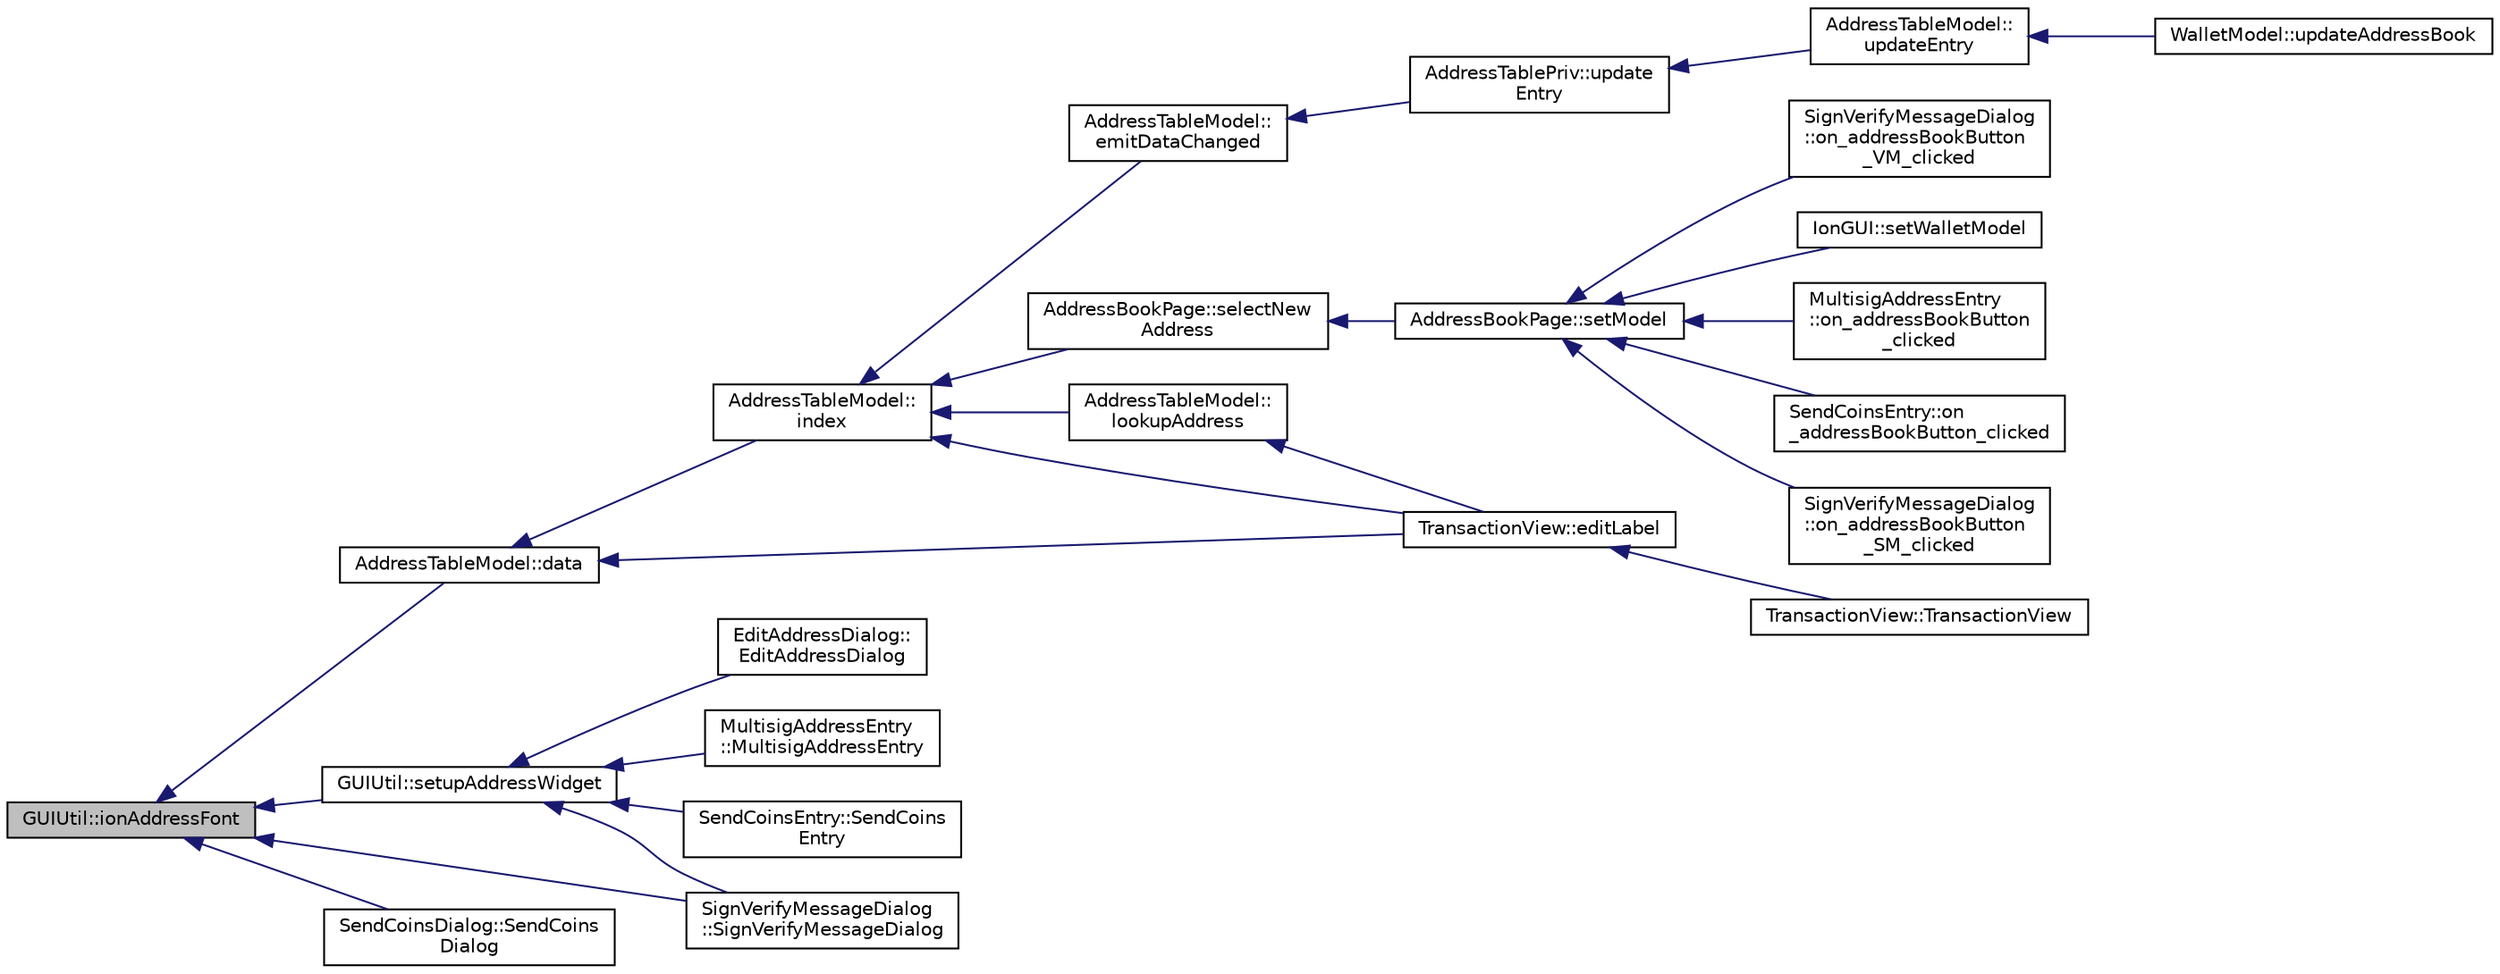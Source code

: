 digraph "GUIUtil::ionAddressFont"
{
  edge [fontname="Helvetica",fontsize="10",labelfontname="Helvetica",labelfontsize="10"];
  node [fontname="Helvetica",fontsize="10",shape=record];
  rankdir="LR";
  Node154 [label="GUIUtil::ionAddressFont",height=0.2,width=0.4,color="black", fillcolor="grey75", style="filled", fontcolor="black"];
  Node154 -> Node155 [dir="back",color="midnightblue",fontsize="10",style="solid",fontname="Helvetica"];
  Node155 [label="AddressTableModel::data",height=0.2,width=0.4,color="black", fillcolor="white", style="filled",URL="$d9/ded/class_address_table_model.html#a79b07007c147962c0119310ebd4931c1"];
  Node155 -> Node156 [dir="back",color="midnightblue",fontsize="10",style="solid",fontname="Helvetica"];
  Node156 [label="AddressTableModel::\lindex",height=0.2,width=0.4,color="black", fillcolor="white", style="filled",URL="$d9/ded/class_address_table_model.html#a74e9123471948255f87271c823c82854"];
  Node156 -> Node157 [dir="back",color="midnightblue",fontsize="10",style="solid",fontname="Helvetica"];
  Node157 [label="AddressBookPage::selectNew\lAddress",height=0.2,width=0.4,color="black", fillcolor="white", style="filled",URL="$d3/d4a/class_address_book_page.html#a94958ad9ed9564af6480eb905fa91393",tooltip="New entry/entries were added to address table. "];
  Node157 -> Node158 [dir="back",color="midnightblue",fontsize="10",style="solid",fontname="Helvetica"];
  Node158 [label="AddressBookPage::setModel",height=0.2,width=0.4,color="black", fillcolor="white", style="filled",URL="$d3/d4a/class_address_book_page.html#a1282cda9cb0300ee04c472ec4c9949f3"];
  Node158 -> Node159 [dir="back",color="midnightblue",fontsize="10",style="solid",fontname="Helvetica"];
  Node159 [label="IonGUI::setWalletModel",height=0.2,width=0.4,color="black", fillcolor="white", style="filled",URL="$dc/d0b/class_ion_g_u_i.html#a37f87db65498b036d387c705a749c45d",tooltip="Set the wallet model. "];
  Node158 -> Node160 [dir="back",color="midnightblue",fontsize="10",style="solid",fontname="Helvetica"];
  Node160 [label="MultisigAddressEntry\l::on_addressBookButton\l_clicked",height=0.2,width=0.4,color="black", fillcolor="white", style="filled",URL="$da/d39/class_multisig_address_entry.html#a6077acfd02d628465478c463c3024e6e"];
  Node158 -> Node161 [dir="back",color="midnightblue",fontsize="10",style="solid",fontname="Helvetica"];
  Node161 [label="SendCoinsEntry::on\l_addressBookButton_clicked",height=0.2,width=0.4,color="black", fillcolor="white", style="filled",URL="$d0/dbc/class_send_coins_entry.html#ac661741d286d9f3db32f78bd22125cb0"];
  Node158 -> Node162 [dir="back",color="midnightblue",fontsize="10",style="solid",fontname="Helvetica"];
  Node162 [label="SignVerifyMessageDialog\l::on_addressBookButton\l_SM_clicked",height=0.2,width=0.4,color="black", fillcolor="white", style="filled",URL="$d1/d26/class_sign_verify_message_dialog.html#a792a3bd647958c8ae74286c5ab3cf205"];
  Node158 -> Node163 [dir="back",color="midnightblue",fontsize="10",style="solid",fontname="Helvetica"];
  Node163 [label="SignVerifyMessageDialog\l::on_addressBookButton\l_VM_clicked",height=0.2,width=0.4,color="black", fillcolor="white", style="filled",URL="$d1/d26/class_sign_verify_message_dialog.html#a90ceb00084c68da5e9c481ba0841d976"];
  Node156 -> Node164 [dir="back",color="midnightblue",fontsize="10",style="solid",fontname="Helvetica"];
  Node164 [label="AddressTableModel::\llookupAddress",height=0.2,width=0.4,color="black", fillcolor="white", style="filled",URL="$d9/ded/class_address_table_model.html#a0beb94d838781d9055e393b37bf68f83"];
  Node164 -> Node165 [dir="back",color="midnightblue",fontsize="10",style="solid",fontname="Helvetica"];
  Node165 [label="TransactionView::editLabel",height=0.2,width=0.4,color="black", fillcolor="white", style="filled",URL="$d2/d2c/class_transaction_view.html#a18817639384e53f94fc1ad956d7263d9"];
  Node165 -> Node166 [dir="back",color="midnightblue",fontsize="10",style="solid",fontname="Helvetica"];
  Node166 [label="TransactionView::TransactionView",height=0.2,width=0.4,color="black", fillcolor="white", style="filled",URL="$d2/d2c/class_transaction_view.html#a0c5e8b90206b4e8b8bf68dd7e319798f"];
  Node156 -> Node167 [dir="back",color="midnightblue",fontsize="10",style="solid",fontname="Helvetica"];
  Node167 [label="AddressTableModel::\lemitDataChanged",height=0.2,width=0.4,color="black", fillcolor="white", style="filled",URL="$d9/ded/class_address_table_model.html#a42cbcc82a8752c4af3b75fd62e8c7a40",tooltip="Notify listeners that data changed. "];
  Node167 -> Node168 [dir="back",color="midnightblue",fontsize="10",style="solid",fontname="Helvetica"];
  Node168 [label="AddressTablePriv::update\lEntry",height=0.2,width=0.4,color="black", fillcolor="white", style="filled",URL="$de/dba/class_address_table_priv.html#aa0e92b8a58f68606b0fbb7faf04bda44"];
  Node168 -> Node169 [dir="back",color="midnightblue",fontsize="10",style="solid",fontname="Helvetica"];
  Node169 [label="AddressTableModel::\lupdateEntry",height=0.2,width=0.4,color="black", fillcolor="white", style="filled",URL="$d9/ded/class_address_table_model.html#a78d9d6f3db0ced72a29a32f487ab1c7f"];
  Node169 -> Node170 [dir="back",color="midnightblue",fontsize="10",style="solid",fontname="Helvetica"];
  Node170 [label="WalletModel::updateAddressBook",height=0.2,width=0.4,color="black", fillcolor="white", style="filled",URL="$d4/d27/class_wallet_model.html#ae2f0c65e5e19e71dc4766dfeb0425e99"];
  Node156 -> Node165 [dir="back",color="midnightblue",fontsize="10",style="solid",fontname="Helvetica"];
  Node155 -> Node165 [dir="back",color="midnightblue",fontsize="10",style="solid",fontname="Helvetica"];
  Node154 -> Node171 [dir="back",color="midnightblue",fontsize="10",style="solid",fontname="Helvetica"];
  Node171 [label="GUIUtil::setupAddressWidget",height=0.2,width=0.4,color="black", fillcolor="white", style="filled",URL="$d1/d87/namespace_g_u_i_util.html#a4a230e717c130875bb07f2ef63bbb95c"];
  Node171 -> Node172 [dir="back",color="midnightblue",fontsize="10",style="solid",fontname="Helvetica"];
  Node172 [label="EditAddressDialog::\lEditAddressDialog",height=0.2,width=0.4,color="black", fillcolor="white", style="filled",URL="$da/db7/class_edit_address_dialog.html#af9edc8753ff1c8ba8ec5dbedf97160ac"];
  Node171 -> Node173 [dir="back",color="midnightblue",fontsize="10",style="solid",fontname="Helvetica"];
  Node173 [label="MultisigAddressEntry\l::MultisigAddressEntry",height=0.2,width=0.4,color="black", fillcolor="white", style="filled",URL="$da/d39/class_multisig_address_entry.html#a0e72b6fd53c15d4a40f3f4cd50c2de2b"];
  Node171 -> Node174 [dir="back",color="midnightblue",fontsize="10",style="solid",fontname="Helvetica"];
  Node174 [label="SendCoinsEntry::SendCoins\lEntry",height=0.2,width=0.4,color="black", fillcolor="white", style="filled",URL="$d0/dbc/class_send_coins_entry.html#a1c385963cf2dd2eb618720908988d037"];
  Node171 -> Node175 [dir="back",color="midnightblue",fontsize="10",style="solid",fontname="Helvetica"];
  Node175 [label="SignVerifyMessageDialog\l::SignVerifyMessageDialog",height=0.2,width=0.4,color="black", fillcolor="white", style="filled",URL="$d1/d26/class_sign_verify_message_dialog.html#a7f1018cc43f5c43b8d3131ac4922716b"];
  Node154 -> Node176 [dir="back",color="midnightblue",fontsize="10",style="solid",fontname="Helvetica"];
  Node176 [label="SendCoinsDialog::SendCoins\lDialog",height=0.2,width=0.4,color="black", fillcolor="white", style="filled",URL="$d6/de6/class_send_coins_dialog.html#a0df5bc29d1df68eda44826651afc595f"];
  Node154 -> Node175 [dir="back",color="midnightblue",fontsize="10",style="solid",fontname="Helvetica"];
}
